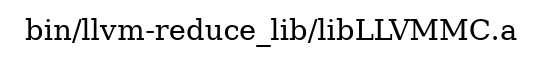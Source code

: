 digraph "bin/llvm-reduce_lib/libLLVMMC.a" {
	label="bin/llvm-reduce_lib/libLLVMMC.a";
	rankdir=LR;

}
